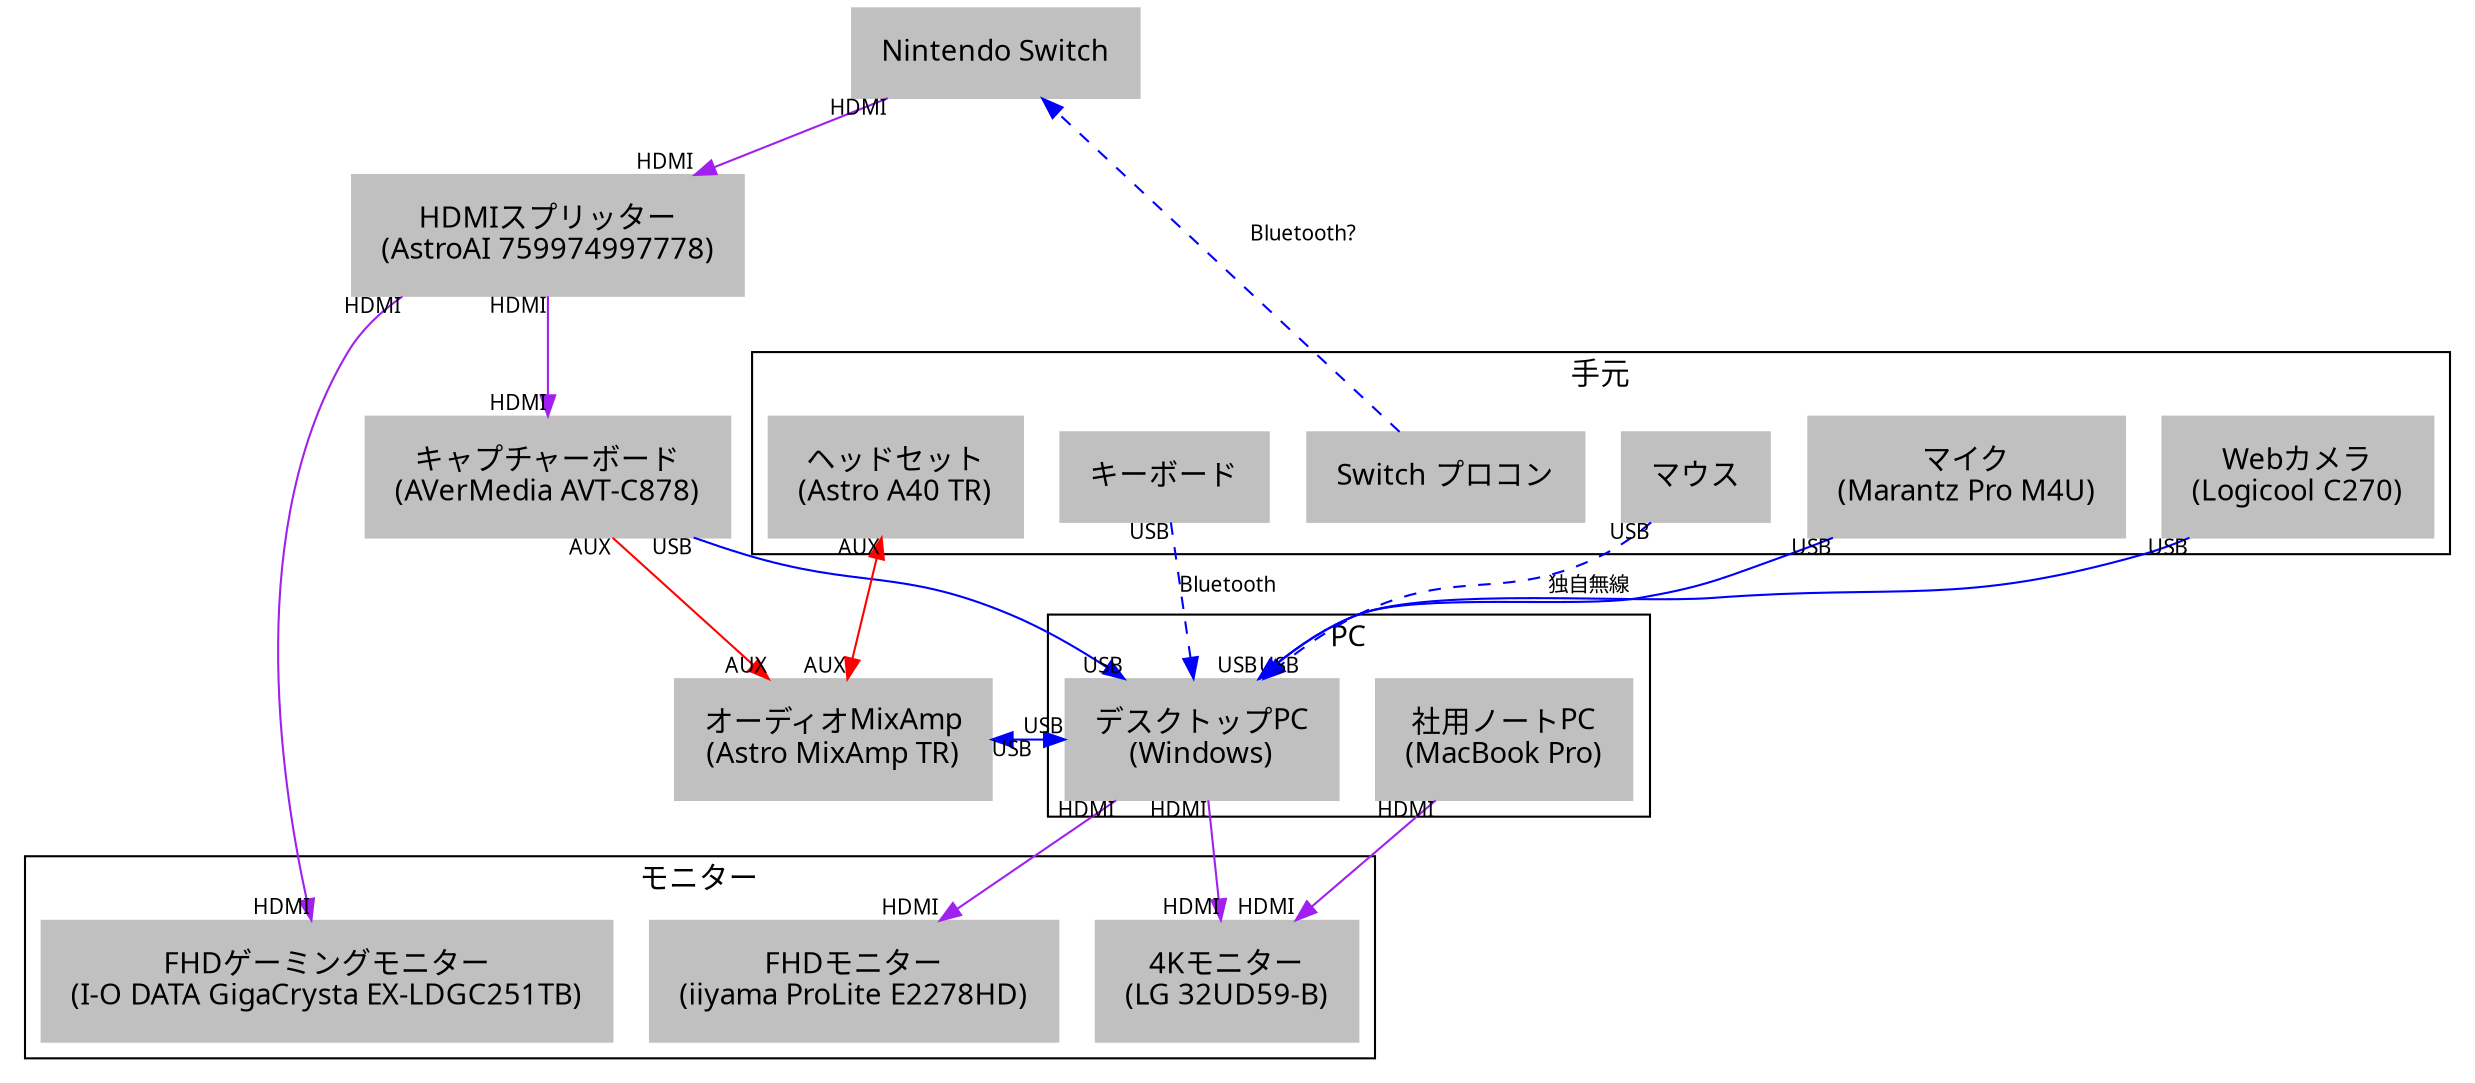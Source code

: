 digraph {
    graph [fontname="mplus-1p-light"];
    node [fontname="mplus-1p-light", margin=0.2];
    edge [fontname="mplus-1p-light", fontsize=10];

    hdmi_splitter [color="gray", label="HDMIスプリッター\n(AstroAI 759974997778)", shape="box", style="filled"];
    capture_board [color="gray", label="キャプチャーボード\n(AVerMedia AVT-C878)", shape="box", style="filled"];
    astro_mixamp [color="gray", label="オーディオMixAmp\n(Astro MixAmp TR)", shape="box", style="filled"];

    nintendo_switch [color="gray", label="Nintendo Switch", shape="box", style="filled"];
    { rank=min; nintendo_switch }

    subgraph cluster_pcs {
        label="PC"
        pc_windows [color="gray", label="デスクトップPC\n(Windows)", shape="box", style="filled"];
        pc_mbp [color="gray", label="社用ノートPC\n(MacBook Pro)", shape="box", style="filled"];
    }

    subgraph cluster_io {
        label="手元"
        headset [color="gray", label="ヘッドセット\n(Astro A40 TR)", shape="box", style="filled"];
        keyboard [color="gray", label="キーボード", shape="box", style="filled"];
        mouse [color="gray", label="マウス", shape="box", style="filled"];
        switch_controller [color="gray", label="Switch プロコン", shape="box", style="filled"];
        mic [color="gray", label="マイク\n(Marantz Pro M4U)", shape="box", style="filled"];
        cam [color="gray", label="Webカメラ\n(Logicool C270)", shape="box", style="filled"];
    }

    subgraph cluster_monitors {
        label="モニター";
        monitor_4k [color="gray", label="4Kモニター\n(LG 32UD59-B)", shape="box", style="filled"];
        monitor_gigacrysta [color="gray", label="FHDゲーミングモニター\n(I-O DATA GigaCrysta EX-LDGC251TB)", shape="box", style="filled"];
        monitor_iiyama [color="gray", label="FHDモニター\n(iiyama ProLite E2278HD)", shape="box", style="filled"];
    }

    nintendo_switch -> hdmi_splitter [headlabel="HDMI", taillabel="HDMI", color=purple];
    hdmi_splitter -> monitor_gigacrysta [headlabel="HDMI", taillabel="HDMI", color=purple];
    hdmi_splitter -> capture_board [headlabel="HDMI", taillabel="HDMI", color=purple];
    capture_board -> pc_windows [headlabel="USB", taillabel="USB", color=blue];

    mouse -> pc_windows [taillabel="USB", label="独自無線", style="dashed", color=blue];
    keyboard -> pc_windows [taillabel="USB", label="Bluetooth", style="dashed", color=blue];
    mic -> pc_windows [headlabel="USB", taillabel="USB", color=blue];
    cam -> pc_windows [headlabel="USB", taillabel="USB", color=blue];

    pc_windows -> monitor_4k [headlabel="HDMI", taillabel="HDMI", color=purple];
    pc_windows -> monitor_iiyama [headlabel="HDMI", taillabel="HDMI", color=purple];
    pc_mbp -> monitor_4k [headlabel="HDMI", taillabel="HDMI", color=purple];
    pc_windows -> astro_mixamp [dir="both", headlabel="USB", taillabel="USB", color=blue]
    
    astro_mixamp -> headset [dir="both", headlabel="AUX", taillabel="AUX", color=red];

    switch_controller -> nintendo_switch [label="Bluetooth?", style="dashed", color=blue];
    capture_board -> astro_mixamp [headlabel="AUX", taillabel="AUX", color=red];
}
